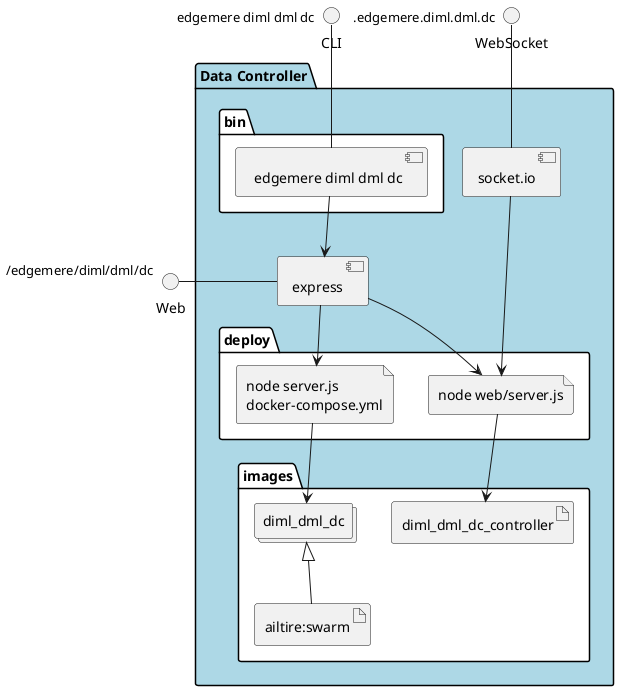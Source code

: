 @startuml
  interface CLI
  interface Web
  interface WebSocket
package "Data Controller" #lightblue {
  component express as REST
  component socket.io as socket
  folder bin #ffffff {
    component " edgemere diml dml dc" as binName
  }
  binName --> REST

  folder deploy #ffffff {
      file "node server.js\ndocker-compose.yml" as diml_dml_dc_container
      REST --> diml_dml_dc_container

  
    file "node web/server.js" as controller_container
    REST --> controller_container
    socket ---> controller_container
  
  }
  folder images #ffffff {
    collections "diml_dml_dc" as diml_dml_dcimage
    artifact "ailtire:swarm" as ailtireswarm
    diml_dml_dcimage <|-- ailtireswarm
    diml_dml_dc_container --> diml_dml_dcimage

  
      artifact diml_dml_dc_controller
      controller_container --> diml_dml_dc_controller
    
  }
}
CLI " edgemere diml dml dc" -- binName
Web "/edgemere/diml/dml/dc" - REST
WebSocket ".edgemere.diml.dml.dc" -- socket

@enduml
